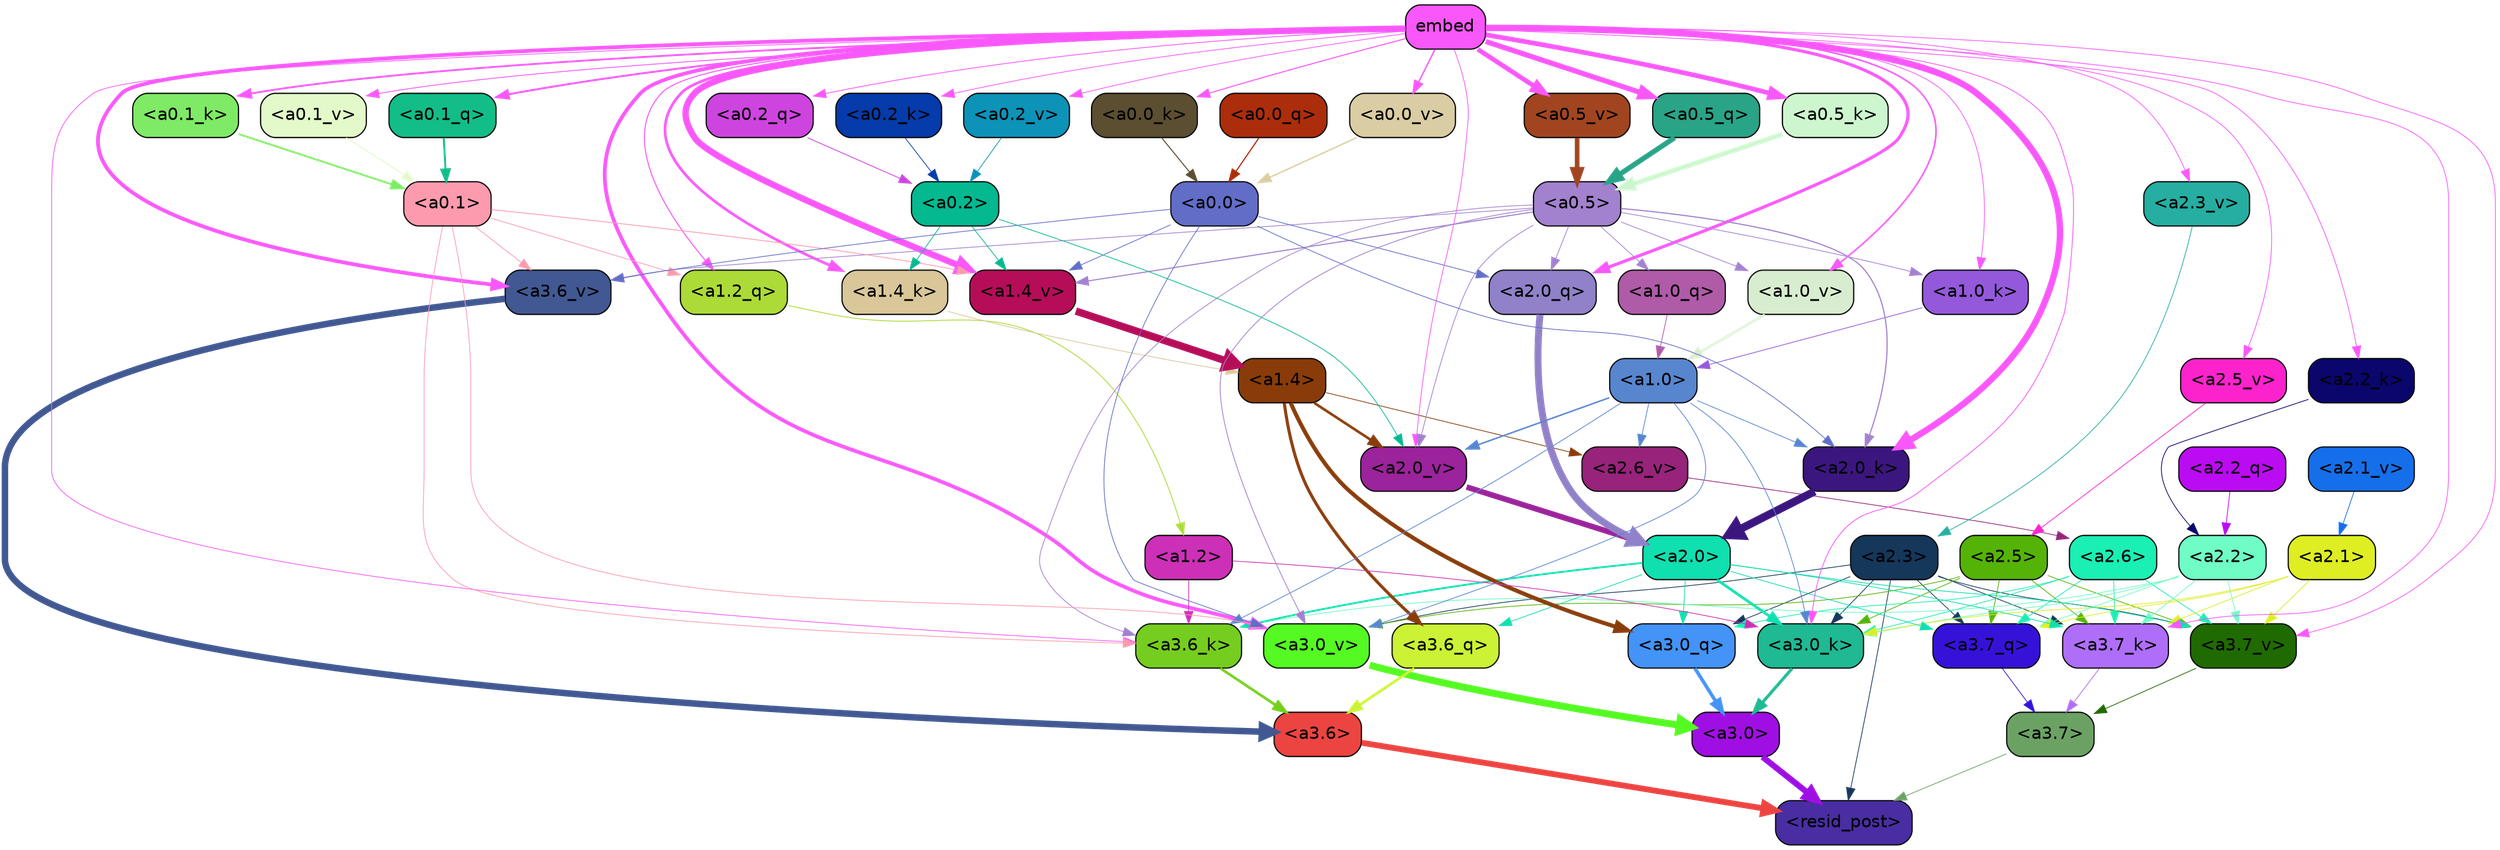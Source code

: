 strict digraph "" {
	graph [bgcolor=transparent,
		layout=dot,
		overlap=false,
		splines=true
	];
	"<a3.7>"	[color=black,
		fillcolor="#6ba264",
		fontname=Helvetica,
		shape=box,
		style="filled, rounded"];
	"<resid_post>"	[color=black,
		fillcolor="#492da2",
		fontname=Helvetica,
		shape=box,
		style="filled, rounded"];
	"<a3.7>" -> "<resid_post>"	[color="#6ba264",
		penwidth=0.6];
	"<a3.6>"	[color=black,
		fillcolor="#ec4441",
		fontname=Helvetica,
		shape=box,
		style="filled, rounded"];
	"<a3.6>" -> "<resid_post>"	[color="#ec4441",
		penwidth=4.7534414529800415];
	"<a3.0>"	[color=black,
		fillcolor="#9f0fe4",
		fontname=Helvetica,
		shape=box,
		style="filled, rounded"];
	"<a3.0>" -> "<resid_post>"	[color="#9f0fe4",
		penwidth=4.898576855659485];
	"<a2.3>"	[color=black,
		fillcolor="#15375a",
		fontname=Helvetica,
		shape=box,
		style="filled, rounded"];
	"<a2.3>" -> "<resid_post>"	[color="#15375a",
		penwidth=0.6];
	"<a3.7_q>"	[color=black,
		fillcolor="#3612d9",
		fontname=Helvetica,
		shape=box,
		style="filled, rounded"];
	"<a2.3>" -> "<a3.7_q>"	[color="#15375a",
		penwidth=0.6];
	"<a3.0_q>"	[color=black,
		fillcolor="#4493f6",
		fontname=Helvetica,
		shape=box,
		style="filled, rounded"];
	"<a2.3>" -> "<a3.0_q>"	[color="#15375a",
		penwidth=0.6];
	"<a3.7_k>"	[color=black,
		fillcolor="#af6ef8",
		fontname=Helvetica,
		shape=box,
		style="filled, rounded"];
	"<a2.3>" -> "<a3.7_k>"	[color="#15375a",
		penwidth=0.6];
	"<a3.0_k>"	[color=black,
		fillcolor="#1fb993",
		fontname=Helvetica,
		shape=box,
		style="filled, rounded"];
	"<a2.3>" -> "<a3.0_k>"	[color="#15375a",
		penwidth=0.6];
	"<a3.7_v>"	[color=black,
		fillcolor="#206a02",
		fontname=Helvetica,
		shape=box,
		style="filled, rounded"];
	"<a2.3>" -> "<a3.7_v>"	[color="#15375a",
		penwidth=0.6];
	"<a3.0_v>"	[color=black,
		fillcolor="#54fa22",
		fontname=Helvetica,
		shape=box,
		style="filled, rounded"];
	"<a2.3>" -> "<a3.0_v>"	[color="#15375a",
		penwidth=0.6];
	"<a3.7_q>" -> "<a3.7>"	[color="#3612d9",
		penwidth=0.6];
	"<a3.6_q>"	[color=black,
		fillcolor="#cbf234",
		fontname=Helvetica,
		shape=box,
		style="filled, rounded"];
	"<a3.6_q>" -> "<a3.6>"	[color="#cbf234",
		penwidth=2.160832464694977];
	"<a3.0_q>" -> "<a3.0>"	[color="#4493f6",
		penwidth=2.870753765106201];
	"<a3.7_k>" -> "<a3.7>"	[color="#af6ef8",
		penwidth=0.6];
	"<a3.6_k>"	[color=black,
		fillcolor="#75ce1f",
		fontname=Helvetica,
		shape=box,
		style="filled, rounded"];
	"<a3.6_k>" -> "<a3.6>"	[color="#75ce1f",
		penwidth=2.13908451795578];
	"<a3.0_k>" -> "<a3.0>"	[color="#1fb993",
		penwidth=2.520303964614868];
	"<a3.7_v>" -> "<a3.7>"	[color="#206a02",
		penwidth=0.6];
	"<a3.6_v>"	[color=black,
		fillcolor="#415892",
		fontname=Helvetica,
		shape=box,
		style="filled, rounded"];
	"<a3.6_v>" -> "<a3.6>"	[color="#415892",
		penwidth=5.297133803367615];
	"<a3.0_v>" -> "<a3.0>"	[color="#54fa22",
		penwidth=5.680712580680847];
	"<a2.6>"	[color=black,
		fillcolor="#1aefb4",
		fontname=Helvetica,
		shape=box,
		style="filled, rounded"];
	"<a2.6>" -> "<a3.7_q>"	[color="#1aefb4",
		penwidth=0.6];
	"<a2.6>" -> "<a3.0_q>"	[color="#1aefb4",
		penwidth=0.6];
	"<a2.6>" -> "<a3.7_k>"	[color="#1aefb4",
		penwidth=0.6];
	"<a2.6>" -> "<a3.0_k>"	[color="#1aefb4",
		penwidth=0.6];
	"<a2.6>" -> "<a3.7_v>"	[color="#1aefb4",
		penwidth=0.6];
	"<a2.5>"	[color=black,
		fillcolor="#55b308",
		fontname=Helvetica,
		shape=box,
		style="filled, rounded"];
	"<a2.5>" -> "<a3.7_q>"	[color="#55b308",
		penwidth=0.6];
	"<a2.5>" -> "<a3.7_k>"	[color="#55b308",
		penwidth=0.6];
	"<a2.5>" -> "<a3.0_k>"	[color="#55b308",
		penwidth=0.6];
	"<a2.5>" -> "<a3.7_v>"	[color="#55b308",
		penwidth=0.6];
	"<a2.5>" -> "<a3.0_v>"	[color="#55b308",
		penwidth=0.6];
	"<a2.2>"	[color=black,
		fillcolor="#70fcc5",
		fontname=Helvetica,
		shape=box,
		style="filled, rounded"];
	"<a2.2>" -> "<a3.7_q>"	[color="#70fcc5",
		penwidth=0.6];
	"<a2.2>" -> "<a3.7_k>"	[color="#70fcc5",
		penwidth=0.6];
	"<a2.2>" -> "<a3.6_k>"	[color="#70fcc5",
		penwidth=0.6];
	"<a2.2>" -> "<a3.0_k>"	[color="#70fcc5",
		penwidth=0.6];
	"<a2.2>" -> "<a3.7_v>"	[color="#70fcc5",
		penwidth=0.6];
	"<a2.1>"	[color=black,
		fillcolor="#deee23",
		fontname=Helvetica,
		shape=box,
		style="filled, rounded"];
	"<a2.1>" -> "<a3.7_q>"	[color="#deee23",
		penwidth=0.6];
	"<a2.1>" -> "<a3.7_k>"	[color="#deee23",
		penwidth=0.6];
	"<a2.1>" -> "<a3.0_k>"	[color="#deee23",
		penwidth=0.6];
	"<a2.1>" -> "<a3.7_v>"	[color="#deee23",
		penwidth=0.6];
	"<a2.0>"	[color=black,
		fillcolor="#10dfaf",
		fontname=Helvetica,
		shape=box,
		style="filled, rounded"];
	"<a2.0>" -> "<a3.7_q>"	[color="#10dfaf",
		penwidth=0.6];
	"<a2.0>" -> "<a3.6_q>"	[color="#10dfaf",
		penwidth=0.6];
	"<a2.0>" -> "<a3.0_q>"	[color="#10dfaf",
		penwidth=0.6];
	"<a2.0>" -> "<a3.7_k>"	[color="#10dfaf",
		penwidth=0.6];
	"<a2.0>" -> "<a3.6_k>"	[color="#10dfaf",
		penwidth=1.4957321882247925];
	"<a2.0>" -> "<a3.0_k>"	[color="#10dfaf",
		penwidth=2.18752121925354];
	"<a2.0>" -> "<a3.7_v>"	[color="#10dfaf",
		penwidth=0.6];
	"<a1.4>"	[color=black,
		fillcolor="#893c0a",
		fontname=Helvetica,
		shape=box,
		style="filled, rounded"];
	"<a1.4>" -> "<a3.6_q>"	[color="#893c0a",
		penwidth=2.4829938411712646];
	"<a1.4>" -> "<a3.0_q>"	[color="#893c0a",
		penwidth=3.299744725227356];
	"<a2.6_v>"	[color=black,
		fillcolor="#97237a",
		fontname=Helvetica,
		shape=box,
		style="filled, rounded"];
	"<a1.4>" -> "<a2.6_v>"	[color="#893c0a",
		penwidth=0.6];
	"<a2.0_v>"	[color=black,
		fillcolor="#9b239b",
		fontname=Helvetica,
		shape=box,
		style="filled, rounded"];
	"<a1.4>" -> "<a2.0_v>"	[color="#893c0a",
		penwidth=2.092592429369688];
	embed	[color=black,
		fillcolor="#f857f9",
		fontname=Helvetica,
		shape=box,
		style="filled, rounded"];
	embed -> "<a3.7_k>"	[color="#f857f9",
		penwidth=0.6];
	embed -> "<a3.6_k>"	[color="#f857f9",
		penwidth=0.6];
	embed -> "<a3.0_k>"	[color="#f857f9",
		penwidth=0.6394047290086746];
	embed -> "<a3.7_v>"	[color="#f857f9",
		penwidth=0.6];
	embed -> "<a3.6_v>"	[color="#f857f9",
		penwidth=3.067279100418091];
	embed -> "<a3.0_v>"	[color="#f857f9",
		penwidth=3.0212591886520386];
	"<a2.0_q>"	[color=black,
		fillcolor="#9181c8",
		fontname=Helvetica,
		shape=box,
		style="filled, rounded"];
	embed -> "<a2.0_q>"	[color="#f857f9",
		penwidth=2.5355080366134644];
	"<a2.2_k>"	[color=black,
		fillcolor="#0a066c",
		fontname=Helvetica,
		shape=box,
		style="filled, rounded"];
	embed -> "<a2.2_k>"	[color="#f857f9",
		penwidth=0.6];
	"<a2.0_k>"	[color=black,
		fillcolor="#3c167f",
		fontname=Helvetica,
		shape=box,
		style="filled, rounded"];
	embed -> "<a2.0_k>"	[color="#f857f9",
		penwidth=5.2180726528167725];
	"<a2.5_v>"	[color=black,
		fillcolor="#fd23cc",
		fontname=Helvetica,
		shape=box,
		style="filled, rounded"];
	embed -> "<a2.5_v>"	[color="#f857f9",
		penwidth=0.6];
	"<a2.3_v>"	[color=black,
		fillcolor="#25aea1",
		fontname=Helvetica,
		shape=box,
		style="filled, rounded"];
	embed -> "<a2.3_v>"	[color="#f857f9",
		penwidth=0.6];
	embed -> "<a2.0_v>"	[color="#f857f9",
		penwidth=0.6];
	"<a1.2_q>"	[color=black,
		fillcolor="#acdb37",
		fontname=Helvetica,
		shape=box,
		style="filled, rounded"];
	embed -> "<a1.2_q>"	[color="#f857f9",
		penwidth=0.8094894886016846];
	"<a1.4_k>"	[color=black,
		fillcolor="#d9c799",
		fontname=Helvetica,
		shape=box,
		style="filled, rounded"];
	embed -> "<a1.4_k>"	[color="#f857f9",
		penwidth=2.1732678413391113];
	"<a1.0_k>"	[color=black,
		fillcolor="#9359da",
		fontname=Helvetica,
		shape=box,
		style="filled, rounded"];
	embed -> "<a1.0_k>"	[color="#f857f9",
		penwidth=0.6];
	"<a1.4_v>"	[color=black,
		fillcolor="#b60d59",
		fontname=Helvetica,
		shape=box,
		style="filled, rounded"];
	embed -> "<a1.4_v>"	[color="#f857f9",
		penwidth=5.162249565124512];
	"<a1.0_v>"	[color=black,
		fillcolor="#d8edd0",
		fontname=Helvetica,
		shape=box,
		style="filled, rounded"];
	embed -> "<a1.0_v>"	[color="#f857f9",
		penwidth=1.26457279920578];
	"<a0.5_q>"	[color=black,
		fillcolor="#29a487",
		fontname=Helvetica,
		shape=box,
		style="filled, rounded"];
	embed -> "<a0.5_q>"	[color="#f857f9",
		penwidth=4.176324553787708];
	"<a0.2_q>"	[color=black,
		fillcolor="#ce44df",
		fontname=Helvetica,
		shape=box,
		style="filled, rounded"];
	embed -> "<a0.2_q>"	[color="#f857f9",
		penwidth=0.6484904289245605];
	"<a0.1_q>"	[color=black,
		fillcolor="#13bd87",
		fontname=Helvetica,
		shape=box,
		style="filled, rounded"];
	embed -> "<a0.1_q>"	[color="#f857f9",
		penwidth=1.5710430145263672];
	"<a0.5_k>"	[color=black,
		fillcolor="#cdf6ce",
		fontname=Helvetica,
		shape=box,
		style="filled, rounded"];
	embed -> "<a0.5_k>"	[color="#f857f9",
		penwidth=3.7953668534755707];
	"<a0.2_k>"	[color=black,
		fillcolor="#053baa",
		fontname=Helvetica,
		shape=box,
		style="filled, rounded"];
	embed -> "<a0.2_k>"	[color="#f857f9",
		penwidth=0.6];
	"<a0.1_k>"	[color=black,
		fillcolor="#7fea65",
		fontname=Helvetica,
		shape=box,
		style="filled, rounded"];
	embed -> "<a0.1_k>"	[color="#f857f9",
		penwidth=1.4836058616638184];
	"<a0.0_k>"	[color=black,
		fillcolor="#5b4e31",
		fontname=Helvetica,
		shape=box,
		style="filled, rounded"];
	embed -> "<a0.0_k>"	[color="#f857f9",
		penwidth=0.8216803073883057];
	"<a0.5_v>"	[color=black,
		fillcolor="#a14520",
		fontname=Helvetica,
		shape=box,
		style="filled, rounded"];
	embed -> "<a0.5_v>"	[color="#f857f9",
		penwidth=3.8054766058921814];
	"<a0.2_v>"	[color=black,
		fillcolor="#0d92b8",
		fontname=Helvetica,
		shape=box,
		style="filled, rounded"];
	embed -> "<a0.2_v>"	[color="#f857f9",
		penwidth=0.6];
	"<a0.1_v>"	[color=black,
		fillcolor="#e3f9ca",
		fontname=Helvetica,
		shape=box,
		style="filled, rounded"];
	embed -> "<a0.1_v>"	[color="#f857f9",
		penwidth=0.6855058670043945];
	"<a0.0_v>"	[color=black,
		fillcolor="#dacda3",
		fontname=Helvetica,
		shape=box,
		style="filled, rounded"];
	embed -> "<a0.0_v>"	[color="#f857f9",
		penwidth=1.1353206634521484];
	"<a1.2>"	[color=black,
		fillcolor="#cc30b7",
		fontname=Helvetica,
		shape=box,
		style="filled, rounded"];
	"<a1.2>" -> "<a3.6_k>"	[color="#cc30b7",
		penwidth=0.6];
	"<a1.2>" -> "<a3.0_k>"	[color="#cc30b7",
		penwidth=0.6];
	"<a1.0>"	[color=black,
		fillcolor="#5786cf",
		fontname=Helvetica,
		shape=box,
		style="filled, rounded"];
	"<a1.0>" -> "<a3.6_k>"	[color="#5786cf",
		penwidth=0.6];
	"<a1.0>" -> "<a3.0_k>"	[color="#5786cf",
		penwidth=0.6];
	"<a1.0>" -> "<a3.0_v>"	[color="#5786cf",
		penwidth=0.6];
	"<a1.0>" -> "<a2.0_k>"	[color="#5786cf",
		penwidth=0.6];
	"<a1.0>" -> "<a2.6_v>"	[color="#5786cf",
		penwidth=0.6];
	"<a1.0>" -> "<a2.0_v>"	[color="#5786cf",
		penwidth=1.2132605910301208];
	"<a0.5>"	[color=black,
		fillcolor="#a281ce",
		fontname=Helvetica,
		shape=box,
		style="filled, rounded"];
	"<a0.5>" -> "<a3.6_k>"	[color="#a281ce",
		penwidth=0.6];
	"<a0.5>" -> "<a3.6_v>"	[color="#a281ce",
		penwidth=0.6];
	"<a0.5>" -> "<a3.0_v>"	[color="#a281ce",
		penwidth=0.648682102560997];
	"<a0.5>" -> "<a2.0_q>"	[color="#a281ce",
		penwidth=0.6];
	"<a0.5>" -> "<a2.0_k>"	[color="#a281ce",
		penwidth=0.9236047863960266];
	"<a0.5>" -> "<a2.0_v>"	[color="#a281ce",
		penwidth=0.6];
	"<a1.0_q>"	[color=black,
		fillcolor="#af5ba8",
		fontname=Helvetica,
		shape=box,
		style="filled, rounded"];
	"<a0.5>" -> "<a1.0_q>"	[color="#a281ce",
		penwidth=0.6];
	"<a0.5>" -> "<a1.0_k>"	[color="#a281ce",
		penwidth=0.6];
	"<a0.5>" -> "<a1.4_v>"	[color="#a281ce",
		penwidth=0.8783596754074097];
	"<a0.5>" -> "<a1.0_v>"	[color="#a281ce",
		penwidth=0.6];
	"<a0.1>"	[color=black,
		fillcolor="#fd9aae",
		fontname=Helvetica,
		shape=box,
		style="filled, rounded"];
	"<a0.1>" -> "<a3.6_k>"	[color="#fd9aae",
		penwidth=0.6];
	"<a0.1>" -> "<a3.6_v>"	[color="#fd9aae",
		penwidth=0.6];
	"<a0.1>" -> "<a3.0_v>"	[color="#fd9aae",
		penwidth=0.6];
	"<a0.1>" -> "<a1.2_q>"	[color="#fd9aae",
		penwidth=0.6];
	"<a0.1>" -> "<a1.4_v>"	[color="#fd9aae",
		penwidth=0.6490728855133057];
	"<a0.0>"	[color=black,
		fillcolor="#626dc8",
		fontname=Helvetica,
		shape=box,
		style="filled, rounded"];
	"<a0.0>" -> "<a3.6_v>"	[color="#626dc8",
		penwidth=0.6];
	"<a0.0>" -> "<a3.0_v>"	[color="#626dc8",
		penwidth=0.6];
	"<a0.0>" -> "<a2.0_q>"	[color="#626dc8",
		penwidth=0.6];
	"<a0.0>" -> "<a2.0_k>"	[color="#626dc8",
		penwidth=0.6];
	"<a0.0>" -> "<a1.4_v>"	[color="#626dc8",
		penwidth=0.6];
	"<a2.2_q>"	[color=black,
		fillcolor="#bb0bf2",
		fontname=Helvetica,
		shape=box,
		style="filled, rounded"];
	"<a2.2_q>" -> "<a2.2>"	[color="#bb0bf2",
		penwidth=0.6];
	"<a2.0_q>" -> "<a2.0>"	[color="#9181c8",
		penwidth=5.681910276412964];
	"<a2.2_k>" -> "<a2.2>"	[color="#0a066c",
		penwidth=0.6];
	"<a2.0_k>" -> "<a2.0>"	[color="#3c167f",
		penwidth=6.447777509689331];
	"<a2.6_v>" -> "<a2.6>"	[color="#97237a",
		penwidth=0.6];
	"<a2.5_v>" -> "<a2.5>"	[color="#fd23cc",
		penwidth=0.6];
	"<a2.3_v>" -> "<a2.3>"	[color="#25aea1",
		penwidth=0.6];
	"<a2.1_v>"	[color=black,
		fillcolor="#156fea",
		fontname=Helvetica,
		shape=box,
		style="filled, rounded"];
	"<a2.1_v>" -> "<a2.1>"	[color="#156fea",
		penwidth=0.6];
	"<a2.0_v>" -> "<a2.0>"	[color="#9b239b",
		penwidth=4.5695202350616455];
	"<a0.2>"	[color=black,
		fillcolor="#04b88f",
		fontname=Helvetica,
		shape=box,
		style="filled, rounded"];
	"<a0.2>" -> "<a2.0_v>"	[color="#04b88f",
		penwidth=0.6];
	"<a0.2>" -> "<a1.4_k>"	[color="#04b88f",
		penwidth=0.6];
	"<a0.2>" -> "<a1.4_v>"	[color="#04b88f",
		penwidth=0.6];
	"<a1.2_q>" -> "<a1.2>"	[color="#acdb37",
		penwidth=0.6769798994064331];
	"<a1.0_q>" -> "<a1.0>"	[color="#af5ba8",
		penwidth=0.6];
	"<a1.4_k>" -> "<a1.4>"	[color="#d9c799",
		penwidth=0.6];
	"<a1.0_k>" -> "<a1.0>"	[color="#9359da",
		penwidth=0.6];
	"<a1.4_v>" -> "<a1.4>"	[color="#b60d59",
		penwidth=6.016597509384155];
	"<a1.0_v>" -> "<a1.0>"	[color="#d8edd0",
		penwidth=1.8562973737716675];
	"<a0.5_q>" -> "<a0.5>"	[color="#29a487",
		penwidth=4.176325984299183];
	"<a0.2_q>" -> "<a0.2>"	[color="#ce44df",
		penwidth=0.6484866142272949];
	"<a0.1_q>" -> "<a0.1>"	[color="#13bd87",
		penwidth=1.571044921875];
	"<a0.0_q>"	[color=black,
		fillcolor="#ac2d0b",
		fontname=Helvetica,
		shape=box,
		style="filled, rounded"];
	"<a0.0_q>" -> "<a0.0>"	[color="#ac2d0b",
		penwidth=0.9426424503326416];
	"<a0.5_k>" -> "<a0.5>"	[color="#cdf6ce",
		penwidth=3.7953722774982452];
	"<a0.2_k>" -> "<a0.2>"	[color="#053baa",
		penwidth=0.6];
	"<a0.1_k>" -> "<a0.1>"	[color="#7fea65",
		penwidth=1.483607530593872];
	"<a0.0_k>" -> "<a0.0>"	[color="#5b4e31",
		penwidth=0.8216795921325684];
	"<a0.5_v>" -> "<a0.5>"	[color="#a14520",
		penwidth=3.805475652217865];
	"<a0.2_v>" -> "<a0.2>"	[color="#0d92b8",
		penwidth=0.6];
	"<a0.1_v>" -> "<a0.1>"	[color="#e3f9ca",
		penwidth=0.6855120658874512];
	"<a0.0_v>" -> "<a0.0>"	[color="#dacda3",
		penwidth=1.1353182792663574];
}
